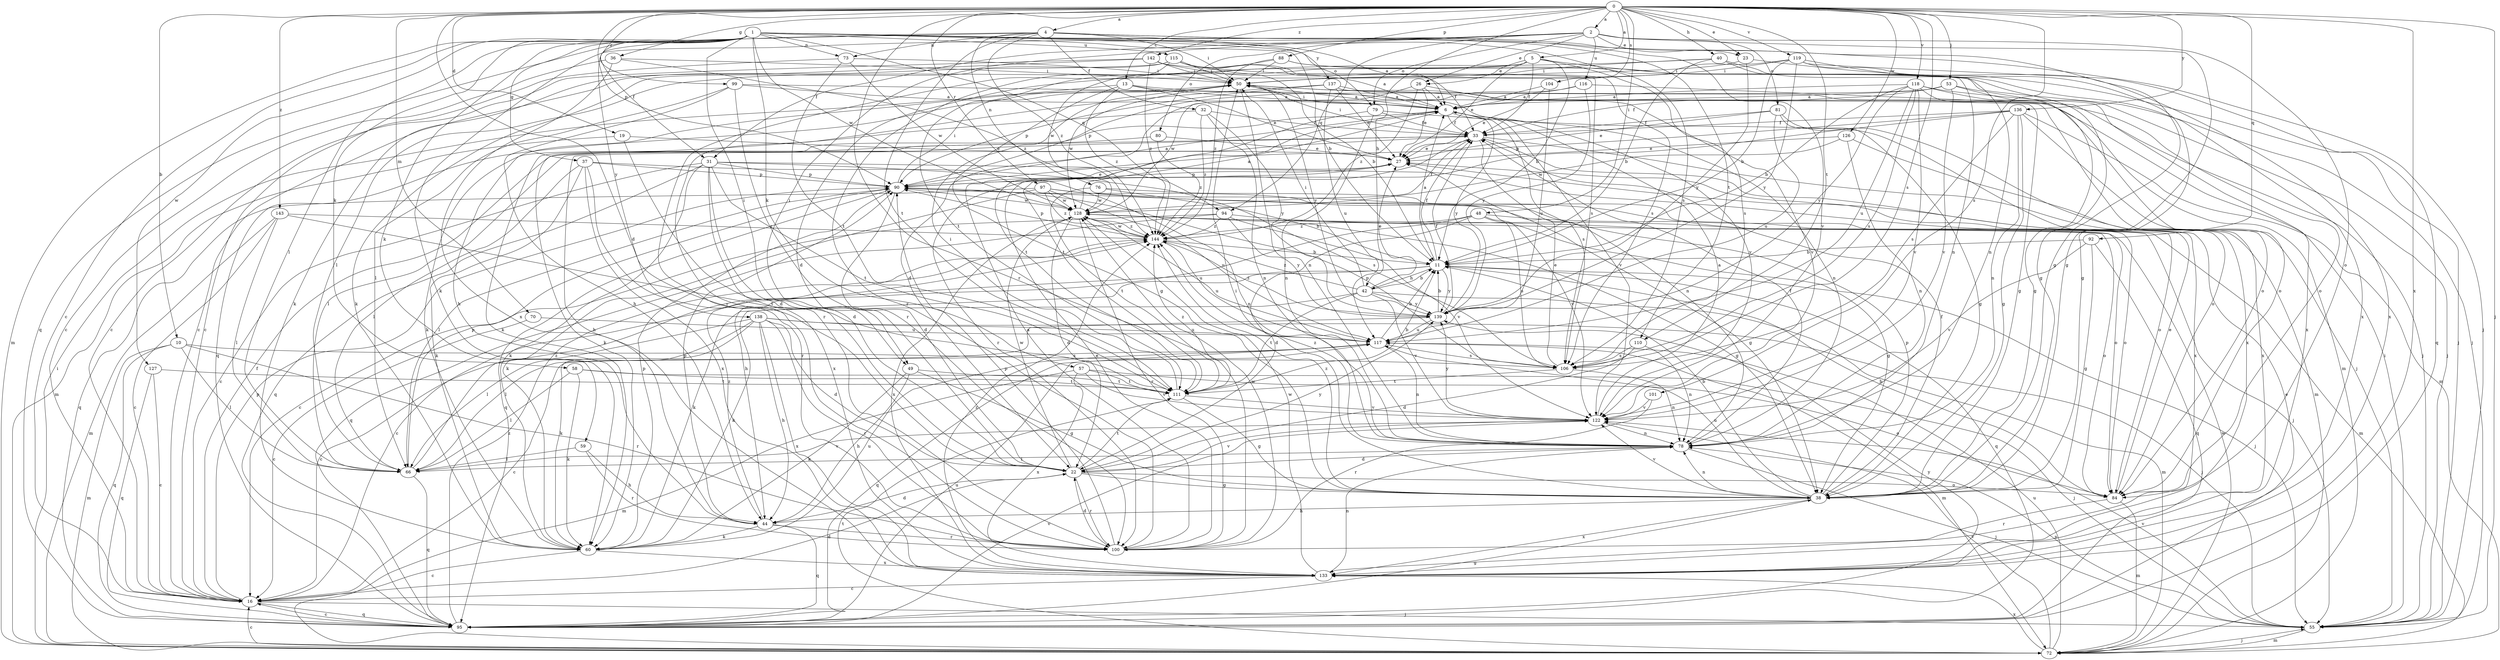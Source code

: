 strict digraph  {
0;
1;
2;
4;
5;
6;
10;
11;
13;
16;
19;
22;
23;
26;
27;
31;
32;
33;
36;
37;
38;
40;
42;
44;
48;
49;
50;
53;
55;
57;
58;
59;
60;
66;
70;
72;
73;
76;
78;
79;
80;
81;
84;
88;
90;
92;
94;
95;
97;
99;
100;
101;
104;
106;
110;
111;
115;
116;
117;
118;
119;
122;
126;
127;
128;
133;
136;
137;
138;
139;
142;
143;
144;
0 -> 2  [label=a];
0 -> 4  [label=a];
0 -> 5  [label=a];
0 -> 10  [label=b];
0 -> 13  [label=c];
0 -> 19  [label=d];
0 -> 22  [label=d];
0 -> 23  [label=e];
0 -> 36  [label=g];
0 -> 40  [label=h];
0 -> 42  [label=h];
0 -> 48  [label=i];
0 -> 53  [label=j];
0 -> 55  [label=j];
0 -> 70  [label=m];
0 -> 88  [label=p];
0 -> 90  [label=p];
0 -> 92  [label=q];
0 -> 97  [label=r];
0 -> 99  [label=r];
0 -> 100  [label=r];
0 -> 101  [label=s];
0 -> 104  [label=s];
0 -> 106  [label=s];
0 -> 110  [label=t];
0 -> 118  [label=v];
0 -> 119  [label=v];
0 -> 126  [label=w];
0 -> 133  [label=x];
0 -> 136  [label=y];
0 -> 142  [label=z];
0 -> 143  [label=z];
1 -> 6  [label=a];
1 -> 11  [label=b];
1 -> 16  [label=c];
1 -> 31  [label=f];
1 -> 37  [label=g];
1 -> 49  [label=i];
1 -> 55  [label=j];
1 -> 57  [label=k];
1 -> 58  [label=k];
1 -> 59  [label=k];
1 -> 66  [label=l];
1 -> 72  [label=m];
1 -> 73  [label=n];
1 -> 79  [label=o];
1 -> 94  [label=q];
1 -> 106  [label=s];
1 -> 110  [label=t];
1 -> 115  [label=u];
1 -> 127  [label=w];
1 -> 128  [label=w];
2 -> 23  [label=e];
2 -> 26  [label=e];
2 -> 31  [label=f];
2 -> 38  [label=g];
2 -> 49  [label=i];
2 -> 60  [label=k];
2 -> 79  [label=o];
2 -> 80  [label=o];
2 -> 81  [label=o];
2 -> 84  [label=o];
2 -> 94  [label=q];
2 -> 116  [label=u];
4 -> 32  [label=f];
4 -> 38  [label=g];
4 -> 50  [label=i];
4 -> 73  [label=n];
4 -> 76  [label=n];
4 -> 95  [label=q];
4 -> 111  [label=t];
4 -> 122  [label=v];
4 -> 137  [label=y];
4 -> 138  [label=y];
4 -> 144  [label=z];
5 -> 11  [label=b];
5 -> 26  [label=e];
5 -> 27  [label=e];
5 -> 33  [label=f];
5 -> 38  [label=g];
5 -> 106  [label=s];
5 -> 111  [label=t];
5 -> 128  [label=w];
6 -> 33  [label=f];
6 -> 50  [label=i];
6 -> 60  [label=k];
6 -> 78  [label=n];
6 -> 106  [label=s];
6 -> 122  [label=v];
6 -> 139  [label=y];
10 -> 66  [label=l];
10 -> 72  [label=m];
10 -> 95  [label=q];
10 -> 100  [label=r];
10 -> 106  [label=s];
11 -> 6  [label=a];
11 -> 16  [label=c];
11 -> 33  [label=f];
11 -> 42  [label=h];
11 -> 55  [label=j];
11 -> 60  [label=k];
11 -> 95  [label=q];
11 -> 139  [label=y];
13 -> 6  [label=a];
13 -> 27  [label=e];
13 -> 38  [label=g];
13 -> 44  [label=h];
13 -> 122  [label=v];
13 -> 144  [label=z];
16 -> 22  [label=d];
16 -> 33  [label=f];
16 -> 55  [label=j];
16 -> 90  [label=p];
16 -> 95  [label=q];
19 -> 22  [label=d];
19 -> 27  [label=e];
19 -> 72  [label=m];
22 -> 38  [label=g];
22 -> 84  [label=o];
22 -> 100  [label=r];
22 -> 111  [label=t];
22 -> 122  [label=v];
22 -> 128  [label=w];
22 -> 139  [label=y];
23 -> 50  [label=i];
23 -> 55  [label=j];
23 -> 139  [label=y];
26 -> 6  [label=a];
26 -> 27  [label=e];
26 -> 122  [label=v];
26 -> 128  [label=w];
26 -> 144  [label=z];
27 -> 90  [label=p];
31 -> 16  [label=c];
31 -> 22  [label=d];
31 -> 60  [label=k];
31 -> 78  [label=n];
31 -> 84  [label=o];
31 -> 90  [label=p];
31 -> 95  [label=q];
31 -> 111  [label=t];
31 -> 133  [label=x];
32 -> 33  [label=f];
32 -> 60  [label=k];
32 -> 78  [label=n];
32 -> 139  [label=y];
32 -> 144  [label=z];
33 -> 27  [label=e];
33 -> 44  [label=h];
33 -> 50  [label=i];
33 -> 66  [label=l];
33 -> 72  [label=m];
33 -> 78  [label=n];
33 -> 100  [label=r];
33 -> 133  [label=x];
36 -> 16  [label=c];
36 -> 50  [label=i];
36 -> 133  [label=x];
36 -> 144  [label=z];
37 -> 60  [label=k];
37 -> 66  [label=l];
37 -> 90  [label=p];
37 -> 100  [label=r];
37 -> 106  [label=s];
37 -> 133  [label=x];
38 -> 11  [label=b];
38 -> 33  [label=f];
38 -> 44  [label=h];
38 -> 50  [label=i];
38 -> 78  [label=n];
38 -> 90  [label=p];
38 -> 117  [label=u];
38 -> 122  [label=v];
38 -> 133  [label=x];
38 -> 144  [label=z];
40 -> 11  [label=b];
40 -> 50  [label=i];
40 -> 66  [label=l];
40 -> 78  [label=n];
40 -> 133  [label=x];
42 -> 11  [label=b];
42 -> 27  [label=e];
42 -> 50  [label=i];
42 -> 60  [label=k];
42 -> 72  [label=m];
42 -> 111  [label=t];
42 -> 122  [label=v];
42 -> 139  [label=y];
42 -> 144  [label=z];
44 -> 22  [label=d];
44 -> 60  [label=k];
44 -> 90  [label=p];
44 -> 95  [label=q];
44 -> 100  [label=r];
44 -> 144  [label=z];
48 -> 22  [label=d];
48 -> 38  [label=g];
48 -> 44  [label=h];
48 -> 72  [label=m];
48 -> 106  [label=s];
48 -> 144  [label=z];
49 -> 38  [label=g];
49 -> 44  [label=h];
49 -> 60  [label=k];
49 -> 111  [label=t];
50 -> 6  [label=a];
50 -> 78  [label=n];
50 -> 84  [label=o];
50 -> 95  [label=q];
50 -> 128  [label=w];
50 -> 139  [label=y];
53 -> 6  [label=a];
53 -> 33  [label=f];
53 -> 38  [label=g];
53 -> 84  [label=o];
53 -> 90  [label=p];
53 -> 122  [label=v];
55 -> 50  [label=i];
55 -> 72  [label=m];
55 -> 78  [label=n];
55 -> 122  [label=v];
57 -> 72  [label=m];
57 -> 84  [label=o];
57 -> 111  [label=t];
57 -> 122  [label=v];
57 -> 133  [label=x];
58 -> 55  [label=j];
58 -> 60  [label=k];
58 -> 66  [label=l];
58 -> 111  [label=t];
59 -> 44  [label=h];
59 -> 66  [label=l];
59 -> 100  [label=r];
60 -> 16  [label=c];
60 -> 90  [label=p];
60 -> 117  [label=u];
60 -> 133  [label=x];
66 -> 90  [label=p];
66 -> 95  [label=q];
66 -> 122  [label=v];
66 -> 144  [label=z];
70 -> 16  [label=c];
70 -> 117  [label=u];
72 -> 16  [label=c];
72 -> 50  [label=i];
72 -> 55  [label=j];
72 -> 111  [label=t];
72 -> 117  [label=u];
72 -> 122  [label=v];
72 -> 128  [label=w];
72 -> 133  [label=x];
73 -> 16  [label=c];
73 -> 50  [label=i];
73 -> 111  [label=t];
73 -> 128  [label=w];
76 -> 11  [label=b];
76 -> 84  [label=o];
76 -> 111  [label=t];
76 -> 128  [label=w];
78 -> 22  [label=d];
78 -> 33  [label=f];
78 -> 55  [label=j];
78 -> 66  [label=l];
78 -> 144  [label=z];
79 -> 33  [label=f];
79 -> 78  [label=n];
79 -> 84  [label=o];
79 -> 111  [label=t];
80 -> 27  [label=e];
80 -> 60  [label=k];
80 -> 144  [label=z];
81 -> 27  [label=e];
81 -> 33  [label=f];
81 -> 38  [label=g];
81 -> 117  [label=u];
81 -> 133  [label=x];
84 -> 11  [label=b];
84 -> 27  [label=e];
84 -> 72  [label=m];
84 -> 100  [label=r];
88 -> 50  [label=i];
88 -> 55  [label=j];
88 -> 78  [label=n];
88 -> 100  [label=r];
88 -> 144  [label=z];
90 -> 6  [label=a];
90 -> 22  [label=d];
90 -> 27  [label=e];
90 -> 38  [label=g];
90 -> 50  [label=i];
90 -> 66  [label=l];
90 -> 95  [label=q];
90 -> 128  [label=w];
92 -> 11  [label=b];
92 -> 38  [label=g];
92 -> 95  [label=q];
92 -> 122  [label=v];
94 -> 16  [label=c];
94 -> 55  [label=j];
94 -> 95  [label=q];
94 -> 122  [label=v];
94 -> 139  [label=y];
94 -> 144  [label=z];
95 -> 16  [label=c];
95 -> 27  [label=e];
95 -> 38  [label=g];
95 -> 117  [label=u];
95 -> 122  [label=v];
95 -> 139  [label=y];
95 -> 144  [label=z];
97 -> 60  [label=k];
97 -> 84  [label=o];
97 -> 95  [label=q];
97 -> 117  [label=u];
97 -> 122  [label=v];
97 -> 128  [label=w];
97 -> 144  [label=z];
99 -> 6  [label=a];
99 -> 38  [label=g];
99 -> 44  [label=h];
99 -> 66  [label=l];
99 -> 100  [label=r];
100 -> 6  [label=a];
100 -> 22  [label=d];
100 -> 27  [label=e];
100 -> 90  [label=p];
100 -> 128  [label=w];
101 -> 100  [label=r];
101 -> 122  [label=v];
104 -> 6  [label=a];
104 -> 27  [label=e];
104 -> 117  [label=u];
106 -> 27  [label=e];
106 -> 78  [label=n];
106 -> 90  [label=p];
106 -> 111  [label=t];
110 -> 22  [label=d];
110 -> 78  [label=n];
110 -> 106  [label=s];
111 -> 11  [label=b];
111 -> 38  [label=g];
111 -> 50  [label=i];
111 -> 122  [label=v];
111 -> 144  [label=z];
115 -> 11  [label=b];
115 -> 16  [label=c];
115 -> 33  [label=f];
115 -> 50  [label=i];
115 -> 60  [label=k];
115 -> 100  [label=r];
115 -> 106  [label=s];
116 -> 6  [label=a];
116 -> 22  [label=d];
116 -> 55  [label=j];
116 -> 139  [label=y];
117 -> 11  [label=b];
117 -> 16  [label=c];
117 -> 72  [label=m];
117 -> 78  [label=n];
117 -> 95  [label=q];
117 -> 106  [label=s];
118 -> 6  [label=a];
118 -> 11  [label=b];
118 -> 55  [label=j];
118 -> 84  [label=o];
118 -> 106  [label=s];
118 -> 117  [label=u];
118 -> 122  [label=v];
118 -> 133  [label=x];
118 -> 139  [label=y];
119 -> 11  [label=b];
119 -> 22  [label=d];
119 -> 38  [label=g];
119 -> 50  [label=i];
119 -> 95  [label=q];
119 -> 133  [label=x];
119 -> 139  [label=y];
122 -> 6  [label=a];
122 -> 78  [label=n];
122 -> 139  [label=y];
126 -> 27  [label=e];
126 -> 78  [label=n];
126 -> 128  [label=w];
126 -> 133  [label=x];
127 -> 16  [label=c];
127 -> 95  [label=q];
127 -> 111  [label=t];
128 -> 6  [label=a];
128 -> 22  [label=d];
128 -> 33  [label=f];
128 -> 38  [label=g];
128 -> 84  [label=o];
128 -> 100  [label=r];
128 -> 117  [label=u];
128 -> 133  [label=x];
128 -> 144  [label=z];
133 -> 16  [label=c];
133 -> 78  [label=n];
133 -> 128  [label=w];
133 -> 144  [label=z];
136 -> 33  [label=f];
136 -> 38  [label=g];
136 -> 55  [label=j];
136 -> 72  [label=m];
136 -> 78  [label=n];
136 -> 90  [label=p];
136 -> 106  [label=s];
136 -> 111  [label=t];
137 -> 6  [label=a];
137 -> 27  [label=e];
137 -> 72  [label=m];
137 -> 90  [label=p];
137 -> 100  [label=r];
137 -> 117  [label=u];
138 -> 16  [label=c];
138 -> 22  [label=d];
138 -> 44  [label=h];
138 -> 55  [label=j];
138 -> 60  [label=k];
138 -> 66  [label=l];
138 -> 100  [label=r];
138 -> 117  [label=u];
138 -> 133  [label=x];
139 -> 11  [label=b];
139 -> 33  [label=f];
139 -> 66  [label=l];
139 -> 117  [label=u];
139 -> 144  [label=z];
142 -> 6  [label=a];
142 -> 16  [label=c];
142 -> 50  [label=i];
142 -> 60  [label=k];
142 -> 106  [label=s];
142 -> 144  [label=z];
143 -> 16  [label=c];
143 -> 66  [label=l];
143 -> 72  [label=m];
143 -> 111  [label=t];
143 -> 144  [label=z];
144 -> 11  [label=b];
144 -> 90  [label=p];
144 -> 117  [label=u];
144 -> 128  [label=w];
}
